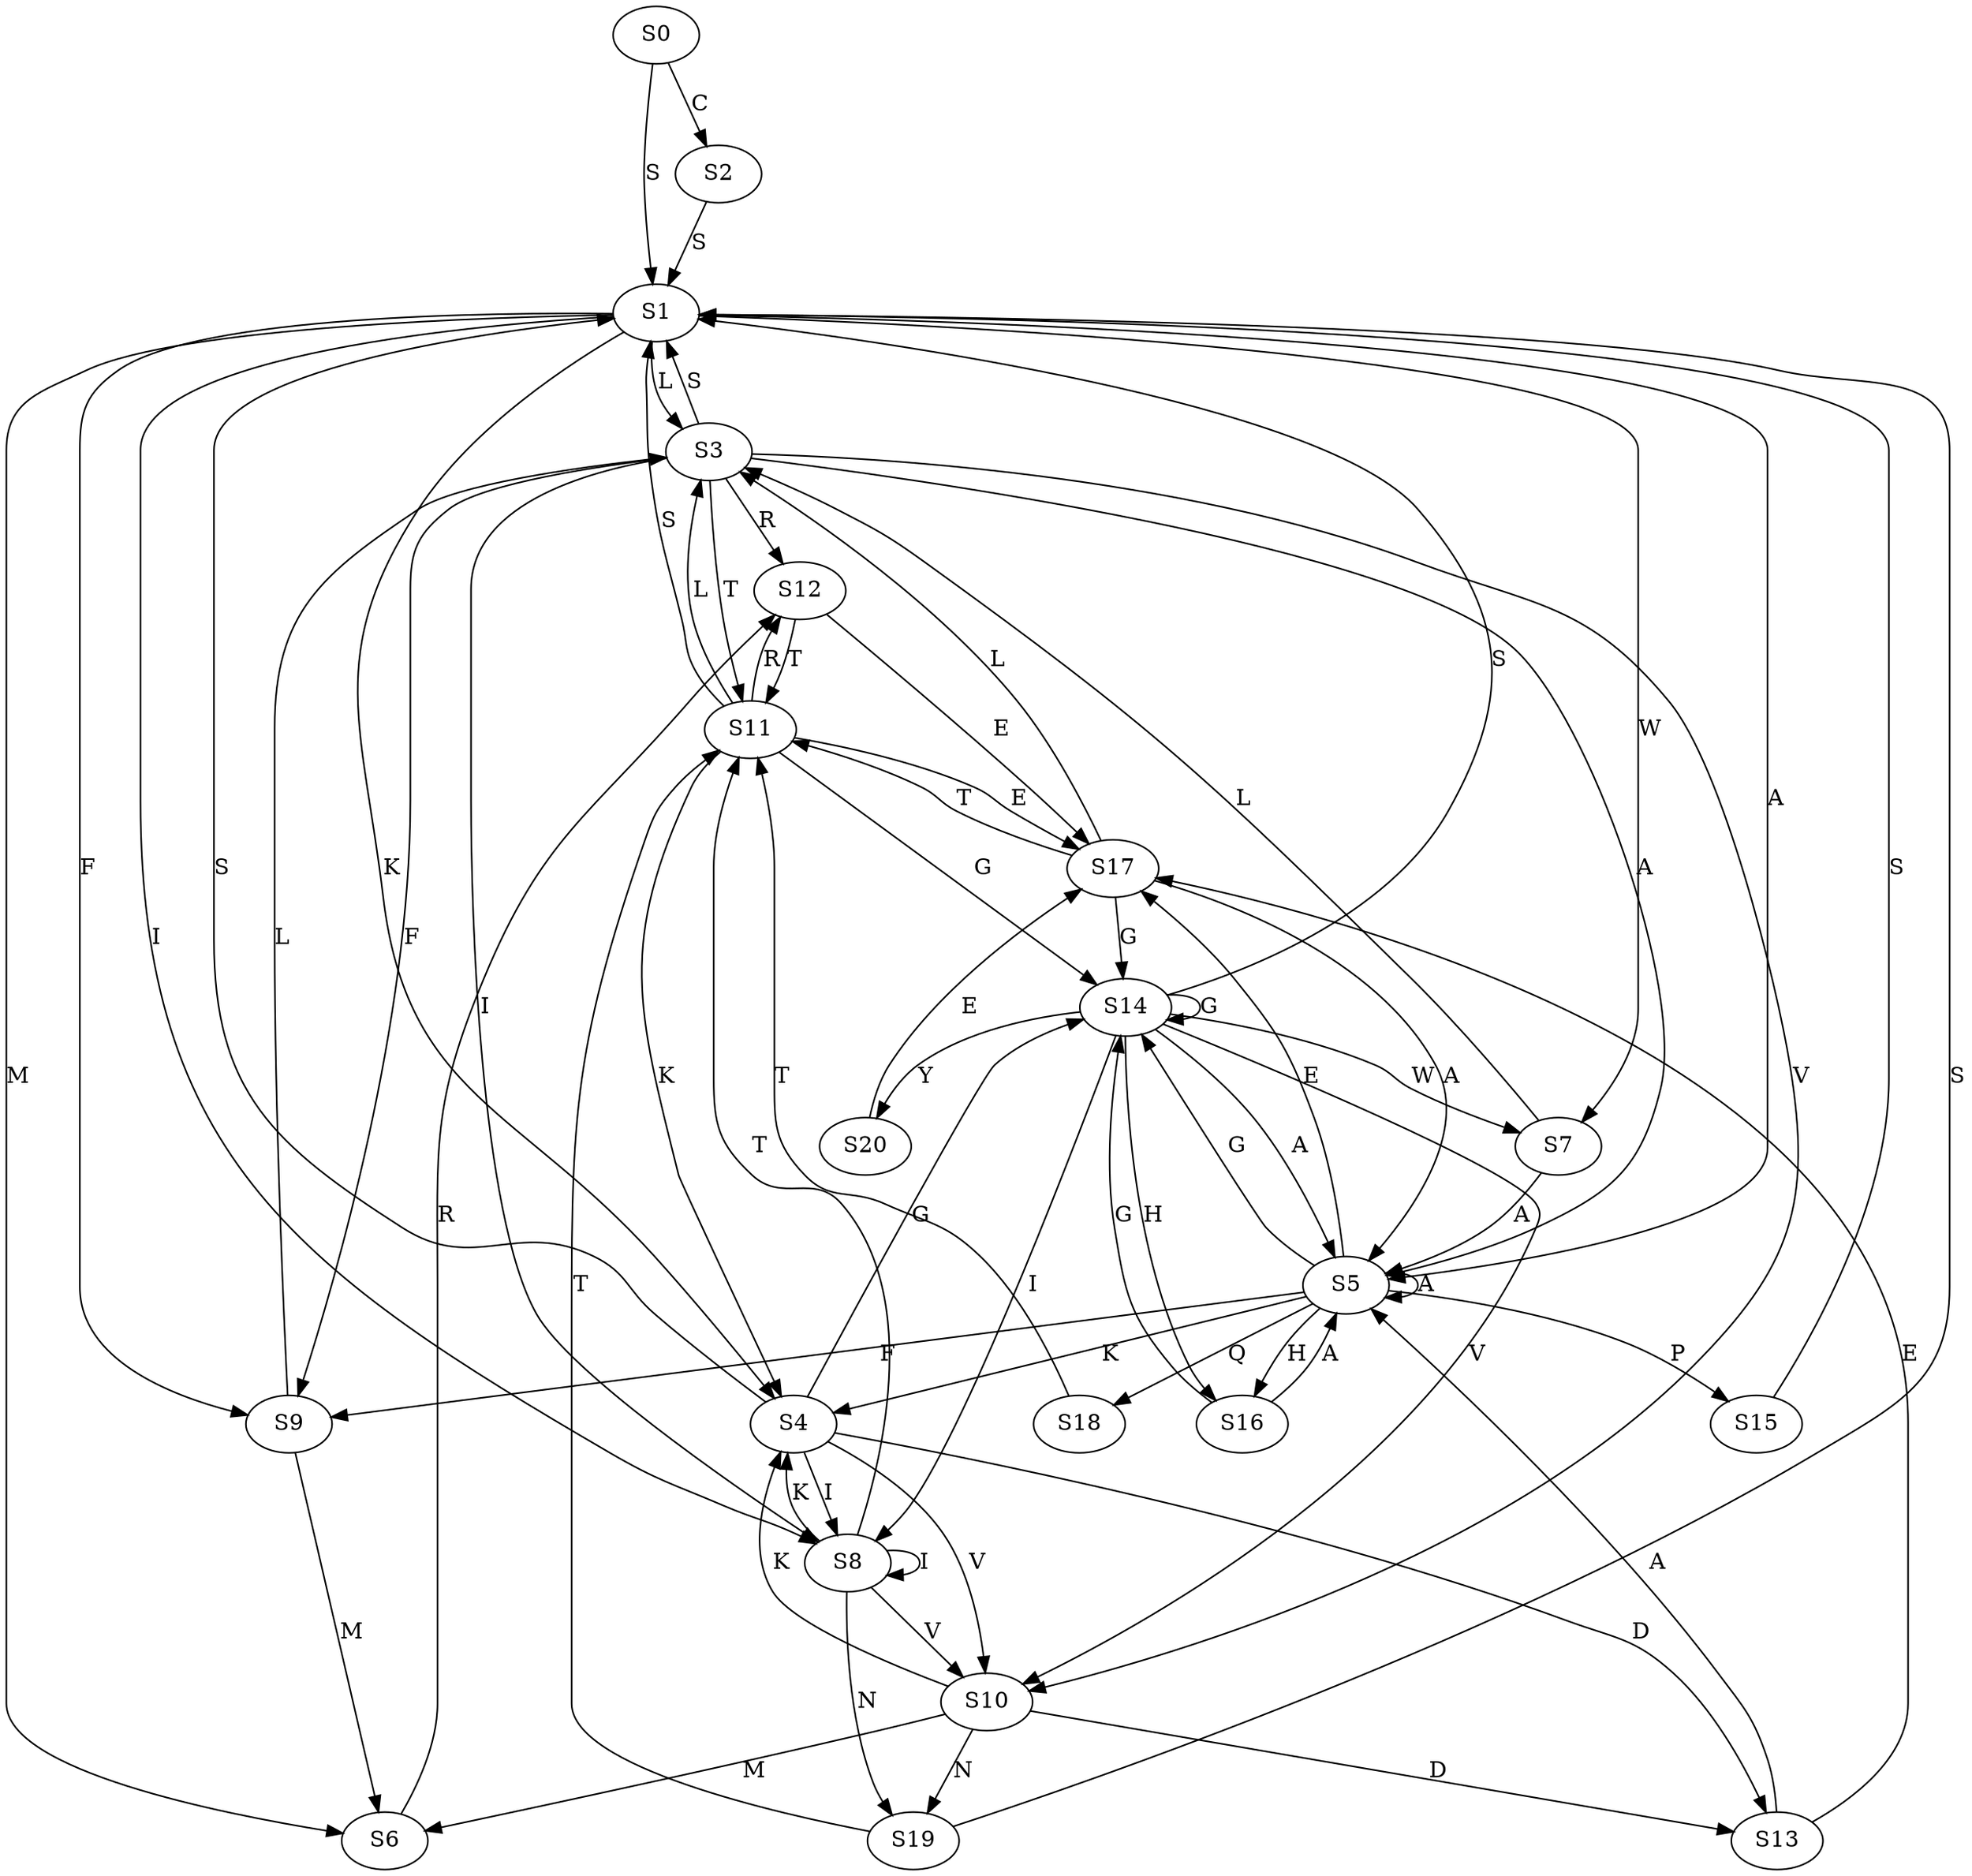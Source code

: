strict digraph  {
	S0 -> S1 [ label = S ];
	S0 -> S2 [ label = C ];
	S1 -> S3 [ label = L ];
	S1 -> S4 [ label = K ];
	S1 -> S5 [ label = A ];
	S1 -> S6 [ label = M ];
	S1 -> S7 [ label = W ];
	S1 -> S8 [ label = I ];
	S1 -> S9 [ label = F ];
	S2 -> S1 [ label = S ];
	S3 -> S10 [ label = V ];
	S3 -> S5 [ label = A ];
	S3 -> S9 [ label = F ];
	S3 -> S1 [ label = S ];
	S3 -> S8 [ label = I ];
	S3 -> S11 [ label = T ];
	S3 -> S12 [ label = R ];
	S4 -> S13 [ label = D ];
	S4 -> S10 [ label = V ];
	S4 -> S14 [ label = G ];
	S4 -> S8 [ label = I ];
	S4 -> S1 [ label = S ];
	S5 -> S15 [ label = P ];
	S5 -> S4 [ label = K ];
	S5 -> S5 [ label = A ];
	S5 -> S14 [ label = G ];
	S5 -> S16 [ label = H ];
	S5 -> S17 [ label = E ];
	S5 -> S9 [ label = F ];
	S5 -> S18 [ label = Q ];
	S6 -> S12 [ label = R ];
	S7 -> S5 [ label = A ];
	S7 -> S3 [ label = L ];
	S8 -> S19 [ label = N ];
	S8 -> S4 [ label = K ];
	S8 -> S11 [ label = T ];
	S8 -> S8 [ label = I ];
	S8 -> S10 [ label = V ];
	S9 -> S6 [ label = M ];
	S9 -> S3 [ label = L ];
	S10 -> S6 [ label = M ];
	S10 -> S19 [ label = N ];
	S10 -> S4 [ label = K ];
	S10 -> S13 [ label = D ];
	S11 -> S4 [ label = K ];
	S11 -> S3 [ label = L ];
	S11 -> S12 [ label = R ];
	S11 -> S1 [ label = S ];
	S11 -> S14 [ label = G ];
	S11 -> S17 [ label = E ];
	S12 -> S17 [ label = E ];
	S12 -> S11 [ label = T ];
	S13 -> S5 [ label = A ];
	S13 -> S17 [ label = E ];
	S14 -> S7 [ label = W ];
	S14 -> S10 [ label = V ];
	S14 -> S5 [ label = A ];
	S14 -> S20 [ label = Y ];
	S14 -> S1 [ label = S ];
	S14 -> S8 [ label = I ];
	S14 -> S14 [ label = G ];
	S14 -> S16 [ label = H ];
	S15 -> S1 [ label = S ];
	S16 -> S5 [ label = A ];
	S16 -> S14 [ label = G ];
	S17 -> S14 [ label = G ];
	S17 -> S5 [ label = A ];
	S17 -> S3 [ label = L ];
	S17 -> S11 [ label = T ];
	S18 -> S11 [ label = T ];
	S19 -> S11 [ label = T ];
	S19 -> S1 [ label = S ];
	S20 -> S17 [ label = E ];
}
